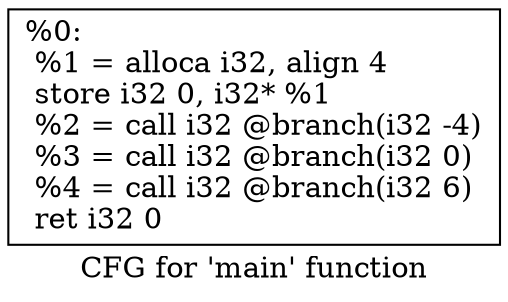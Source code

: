 digraph "CFG for 'main' function" {
	label="CFG for 'main' function";

	Node0x1393a80 [shape=record,label="{%0:\l  %1 = alloca i32, align 4\l  store i32 0, i32* %1\l  %2 = call i32 @branch(i32 -4)\l  %3 = call i32 @branch(i32 0)\l  %4 = call i32 @branch(i32 6)\l  ret i32 0\l}"];
}
